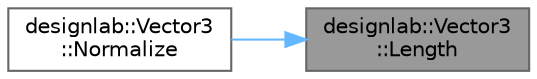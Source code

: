 digraph "designlab::Vector3::Length"
{
 // LATEX_PDF_SIZE
  bgcolor="transparent";
  edge [fontname=Helvetica,fontsize=10,labelfontname=Helvetica,labelfontsize=10];
  node [fontname=Helvetica,fontsize=10,shape=box,height=0.2,width=0.4];
  rankdir="RL";
  Node1 [id="Node000001",label="designlab::Vector3\l::Length",height=0.2,width=0.4,color="gray40", fillcolor="grey60", style="filled", fontcolor="black",tooltip="ベクトルの長さを返す．sqrt(ルートの計算)がまぁまぁ重いので，lengthSquareでいいならそっちを使うべき．"];
  Node1 -> Node2 [id="edge1_Node000001_Node000002",dir="back",color="steelblue1",style="solid",tooltip=" "];
  Node2 [id="Node000002",label="designlab::Vector3\l::Normalize",height=0.2,width=0.4,color="grey40", fillcolor="white", style="filled",URL="$structdesignlab_1_1_vector3.html#a336c7e65ab89217e0a996b0700e050be",tooltip="単位ベクトルを返す．normalizeとは，ベクトルを正規化（単位ベクトルに変換）する操作を表す．   絶対値が0のベクトルの場合，そのまま0ベクトルを返す．"];
}
